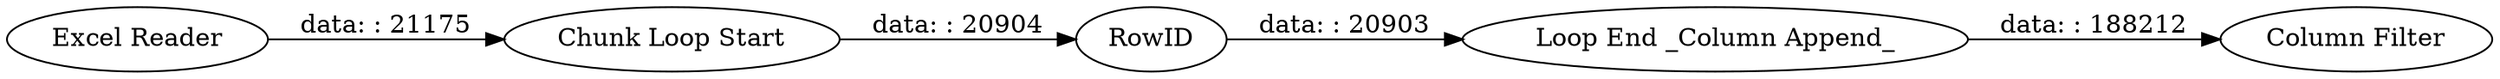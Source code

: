 digraph {
	"-5757425019759059048_1" [label="Excel Reader"]
	"-5757425019759059048_4" [label=RowID]
	"-5757425019759059048_3" [label="Loop End _Column Append_"]
	"-5757425019759059048_5" [label="Column Filter"]
	"-5757425019759059048_2" [label="Chunk Loop Start"]
	"-5757425019759059048_2" -> "-5757425019759059048_4" [label="data: : 20904"]
	"-5757425019759059048_4" -> "-5757425019759059048_3" [label="data: : 20903"]
	"-5757425019759059048_3" -> "-5757425019759059048_5" [label="data: : 188212"]
	"-5757425019759059048_1" -> "-5757425019759059048_2" [label="data: : 21175"]
	rankdir=LR
}
